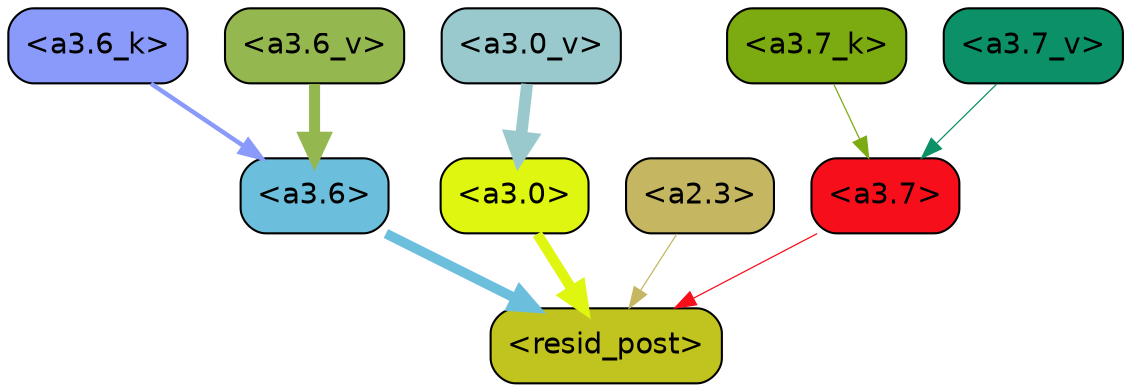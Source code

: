 strict digraph "" {
	graph [bgcolor=transparent,
		layout=dot,
		overlap=false,
		splines=true
	];
	"<a3.7>"	[color=black,
		fillcolor="#f60f1b",
		fontname=Helvetica,
		shape=box,
		style="filled, rounded"];
	"<resid_post>"	[color=black,
		fillcolor="#c1c31f",
		fontname=Helvetica,
		shape=box,
		style="filled, rounded"];
	"<a3.7>" -> "<resid_post>"	[color="#f60f1b",
		penwidth=0.6];
	"<a3.6>"	[color=black,
		fillcolor="#6cbfdc",
		fontname=Helvetica,
		shape=box,
		style="filled, rounded"];
	"<a3.6>" -> "<resid_post>"	[color="#6cbfdc",
		penwidth=4.749041676521301];
	"<a3.0>"	[color=black,
		fillcolor="#dff610",
		fontname=Helvetica,
		shape=box,
		style="filled, rounded"];
	"<a3.0>" -> "<resid_post>"	[color="#dff610",
		penwidth=5.004215121269226];
	"<a2.3>"	[color=black,
		fillcolor="#c5b761",
		fontname=Helvetica,
		shape=box,
		style="filled, rounded"];
	"<a2.3>" -> "<resid_post>"	[color="#c5b761",
		penwidth=0.6];
	"<a3.7_k>"	[color=black,
		fillcolor="#7bab11",
		fontname=Helvetica,
		shape=box,
		style="filled, rounded"];
	"<a3.7_k>" -> "<a3.7>"	[color="#7bab11",
		penwidth=0.6];
	"<a3.6_k>"	[color=black,
		fillcolor="#899afa",
		fontname=Helvetica,
		shape=box,
		style="filled, rounded"];
	"<a3.6_k>" -> "<a3.6>"	[color="#899afa",
		penwidth=2.13908451795578];
	"<a3.7_v>"	[color=black,
		fillcolor="#0b9068",
		fontname=Helvetica,
		shape=box,
		style="filled, rounded"];
	"<a3.7_v>" -> "<a3.7>"	[color="#0b9068",
		penwidth=0.6];
	"<a3.6_v>"	[color=black,
		fillcolor="#94b84f",
		fontname=Helvetica,
		shape=box,
		style="filled, rounded"];
	"<a3.6_v>" -> "<a3.6>"	[color="#94b84f",
		penwidth=5.297133803367615];
	"<a3.0_v>"	[color=black,
		fillcolor="#99c9cd",
		fontname=Helvetica,
		shape=box,
		style="filled, rounded"];
	"<a3.0_v>" -> "<a3.0>"	[color="#99c9cd",
		penwidth=5.680712580680847];
}
